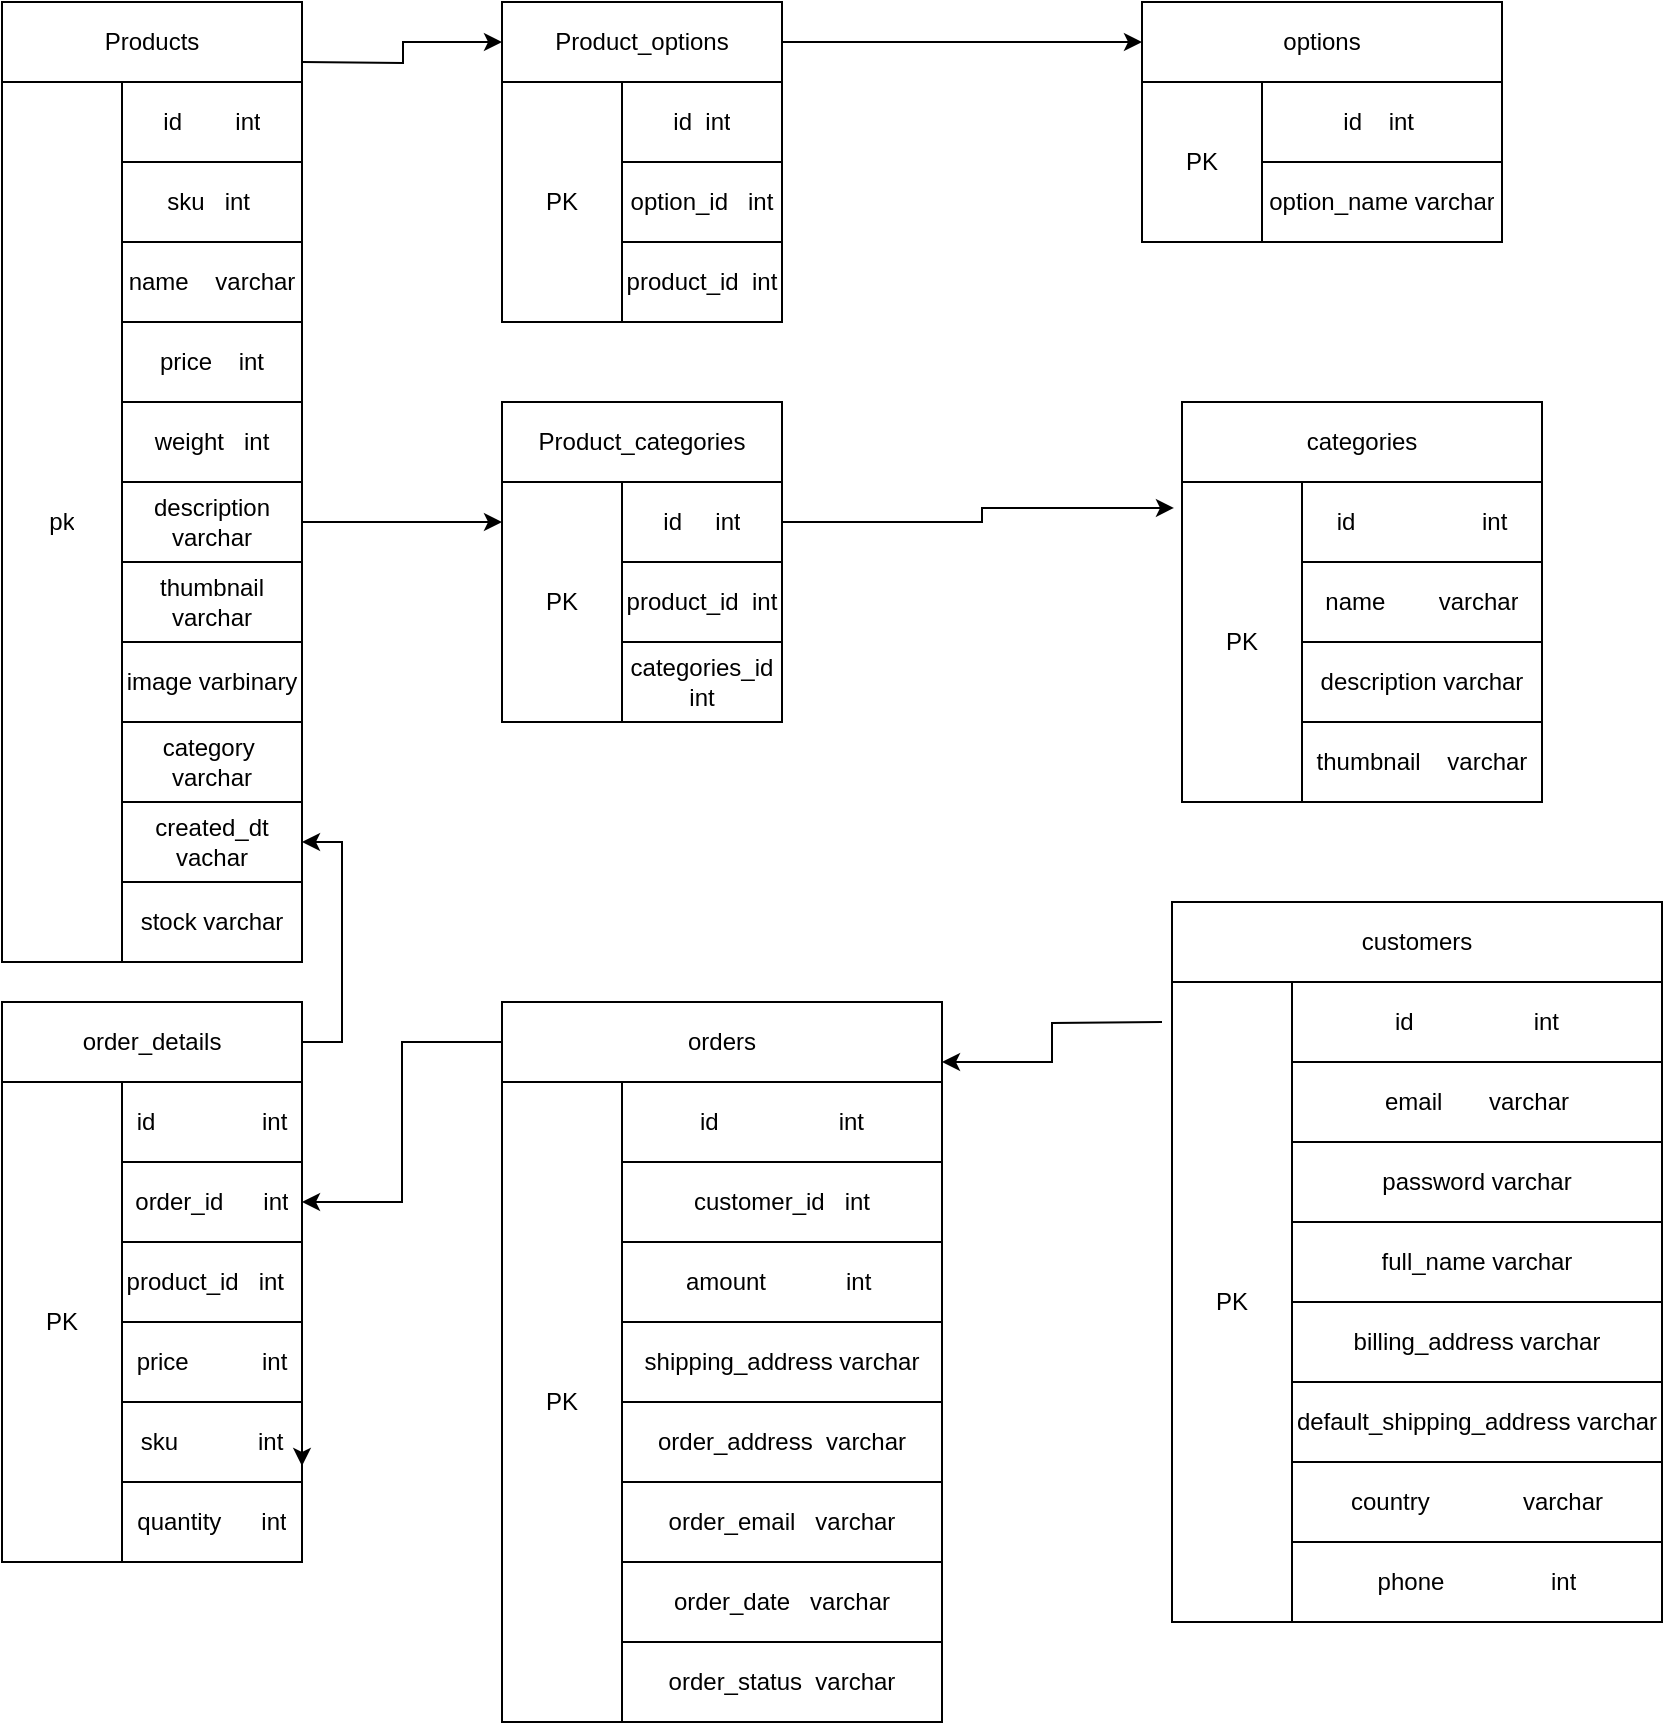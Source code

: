 <mxfile version="14.2.7" type="github">
  <diagram id="8GC0NwnyZYgYCBdRlw-b" name="Page-1">
    <mxGraphModel dx="868" dy="435" grid="1" gridSize="10" guides="1" tooltips="1" connect="1" arrows="1" fold="1" page="1" pageScale="1" pageWidth="850" pageHeight="1100" math="0" shadow="0">
      <root>
        <mxCell id="0" />
        <mxCell id="1" parent="0" />
        <mxCell id="ZaNd2-mofSD19CiHao8j-8" value="" style="shape=table;html=1;whiteSpace=wrap;startSize=0;container=1;collapsible=0;childLayout=tableLayout;" parent="1" vertex="1">
          <mxGeometry x="10" y="110" width="150" height="40" as="geometry" />
        </mxCell>
        <mxCell id="ZaNd2-mofSD19CiHao8j-9" value="" style="shape=partialRectangle;html=1;whiteSpace=wrap;collapsible=0;dropTarget=0;pointerEvents=0;fillColor=none;top=0;left=0;bottom=0;right=0;points=[[0,0.5],[1,0.5]];portConstraint=eastwest;" parent="ZaNd2-mofSD19CiHao8j-8" vertex="1">
          <mxGeometry width="150" height="40" as="geometry" />
        </mxCell>
        <mxCell id="ZaNd2-mofSD19CiHao8j-10" value="Products" style="shape=partialRectangle;html=1;whiteSpace=wrap;connectable=0;overflow=hidden;fillColor=none;top=0;left=0;bottom=0;right=0;" parent="ZaNd2-mofSD19CiHao8j-9" vertex="1">
          <mxGeometry width="150" height="40" as="geometry" />
        </mxCell>
        <mxCell id="ZaNd2-mofSD19CiHao8j-46" value="" style="shape=table;html=1;whiteSpace=wrap;startSize=0;container=1;collapsible=0;childLayout=tableLayout;" parent="1" vertex="1">
          <mxGeometry x="10" y="150" width="60" height="440" as="geometry" />
        </mxCell>
        <mxCell id="ZaNd2-mofSD19CiHao8j-47" value="" style="shape=partialRectangle;html=1;whiteSpace=wrap;collapsible=0;dropTarget=0;pointerEvents=0;fillColor=none;top=0;left=0;bottom=0;right=0;points=[[0,0.5],[1,0.5]];portConstraint=eastwest;" parent="ZaNd2-mofSD19CiHao8j-46" vertex="1">
          <mxGeometry width="60" height="440" as="geometry" />
        </mxCell>
        <mxCell id="ZaNd2-mofSD19CiHao8j-48" value="pk" style="shape=partialRectangle;html=1;whiteSpace=wrap;connectable=0;overflow=hidden;fillColor=none;top=0;left=0;bottom=0;right=0;" parent="ZaNd2-mofSD19CiHao8j-47" vertex="1">
          <mxGeometry width="60" height="440" as="geometry" />
        </mxCell>
        <mxCell id="ZaNd2-mofSD19CiHao8j-49" value="" style="shape=table;html=1;whiteSpace=wrap;startSize=0;container=1;collapsible=0;childLayout=tableLayout;" parent="1" vertex="1">
          <mxGeometry x="70" y="150" width="90" height="440" as="geometry" />
        </mxCell>
        <mxCell id="ZaNd2-mofSD19CiHao8j-50" value="" style="shape=partialRectangle;html=1;whiteSpace=wrap;collapsible=0;dropTarget=0;pointerEvents=0;fillColor=none;top=0;left=0;bottom=0;right=0;points=[[0,0.5],[1,0.5]];portConstraint=eastwest;" parent="ZaNd2-mofSD19CiHao8j-49" vertex="1">
          <mxGeometry width="90" height="40" as="geometry" />
        </mxCell>
        <mxCell id="ZaNd2-mofSD19CiHao8j-51" value="id&amp;nbsp; &amp;nbsp; &amp;nbsp; &amp;nbsp; int" style="shape=partialRectangle;html=1;whiteSpace=wrap;connectable=0;overflow=hidden;fillColor=none;top=0;left=0;bottom=0;right=0;" parent="ZaNd2-mofSD19CiHao8j-50" vertex="1">
          <mxGeometry width="90" height="40" as="geometry" />
        </mxCell>
        <mxCell id="ZaNd2-mofSD19CiHao8j-52" value="" style="shape=partialRectangle;html=1;whiteSpace=wrap;collapsible=0;dropTarget=0;pointerEvents=0;fillColor=none;top=0;left=0;bottom=0;right=0;points=[[0,0.5],[1,0.5]];portConstraint=eastwest;" parent="ZaNd2-mofSD19CiHao8j-49" vertex="1">
          <mxGeometry y="40" width="90" height="40" as="geometry" />
        </mxCell>
        <mxCell id="ZaNd2-mofSD19CiHao8j-53" value="sku&amp;nbsp; &amp;nbsp;int&amp;nbsp;" style="shape=partialRectangle;html=1;whiteSpace=wrap;connectable=0;overflow=hidden;fillColor=none;top=0;left=0;bottom=0;right=0;" parent="ZaNd2-mofSD19CiHao8j-52" vertex="1">
          <mxGeometry width="90" height="40" as="geometry" />
        </mxCell>
        <mxCell id="ZaNd2-mofSD19CiHao8j-54" value="" style="shape=partialRectangle;html=1;whiteSpace=wrap;collapsible=0;dropTarget=0;pointerEvents=0;fillColor=none;top=0;left=0;bottom=0;right=0;points=[[0,0.5],[1,0.5]];portConstraint=eastwest;" parent="ZaNd2-mofSD19CiHao8j-49" vertex="1">
          <mxGeometry y="80" width="90" height="40" as="geometry" />
        </mxCell>
        <mxCell id="ZaNd2-mofSD19CiHao8j-55" value="name&amp;nbsp; &amp;nbsp; varchar" style="shape=partialRectangle;html=1;whiteSpace=wrap;connectable=0;overflow=hidden;fillColor=none;top=0;left=0;bottom=0;right=0;" parent="ZaNd2-mofSD19CiHao8j-54" vertex="1">
          <mxGeometry width="90" height="40" as="geometry" />
        </mxCell>
        <mxCell id="ZaNd2-mofSD19CiHao8j-56" value="" style="shape=partialRectangle;html=1;whiteSpace=wrap;collapsible=0;dropTarget=0;pointerEvents=0;fillColor=none;top=0;left=0;bottom=0;right=0;points=[[0,0.5],[1,0.5]];portConstraint=eastwest;" parent="ZaNd2-mofSD19CiHao8j-49" vertex="1">
          <mxGeometry y="120" width="90" height="40" as="geometry" />
        </mxCell>
        <mxCell id="ZaNd2-mofSD19CiHao8j-57" value="price&amp;nbsp; &amp;nbsp; int" style="shape=partialRectangle;html=1;whiteSpace=wrap;connectable=0;overflow=hidden;fillColor=none;top=0;left=0;bottom=0;right=0;" parent="ZaNd2-mofSD19CiHao8j-56" vertex="1">
          <mxGeometry width="90" height="40" as="geometry" />
        </mxCell>
        <mxCell id="ZaNd2-mofSD19CiHao8j-58" value="" style="shape=partialRectangle;html=1;whiteSpace=wrap;collapsible=0;dropTarget=0;pointerEvents=0;fillColor=none;top=0;left=0;bottom=0;right=0;points=[[0,0.5],[1,0.5]];portConstraint=eastwest;" parent="ZaNd2-mofSD19CiHao8j-49" vertex="1">
          <mxGeometry y="160" width="90" height="40" as="geometry" />
        </mxCell>
        <mxCell id="ZaNd2-mofSD19CiHao8j-59" value="weight&amp;nbsp; &amp;nbsp;int" style="shape=partialRectangle;html=1;whiteSpace=wrap;connectable=0;overflow=hidden;fillColor=none;top=0;left=0;bottom=0;right=0;" parent="ZaNd2-mofSD19CiHao8j-58" vertex="1">
          <mxGeometry width="90" height="40" as="geometry" />
        </mxCell>
        <mxCell id="ZaNd2-mofSD19CiHao8j-60" value="" style="shape=partialRectangle;html=1;whiteSpace=wrap;collapsible=0;dropTarget=0;pointerEvents=0;fillColor=none;top=0;left=0;bottom=0;right=0;points=[[0,0.5],[1,0.5]];portConstraint=eastwest;" parent="ZaNd2-mofSD19CiHao8j-49" vertex="1">
          <mxGeometry y="200" width="90" height="40" as="geometry" />
        </mxCell>
        <mxCell id="ZaNd2-mofSD19CiHao8j-61" value="description varchar" style="shape=partialRectangle;html=1;whiteSpace=wrap;connectable=0;overflow=hidden;fillColor=none;top=0;left=0;bottom=0;right=0;" parent="ZaNd2-mofSD19CiHao8j-60" vertex="1">
          <mxGeometry width="90" height="40" as="geometry" />
        </mxCell>
        <mxCell id="ZaNd2-mofSD19CiHao8j-62" value="" style="shape=partialRectangle;html=1;whiteSpace=wrap;collapsible=0;dropTarget=0;pointerEvents=0;fillColor=none;top=0;left=0;bottom=0;right=0;points=[[0,0.5],[1,0.5]];portConstraint=eastwest;" parent="ZaNd2-mofSD19CiHao8j-49" vertex="1">
          <mxGeometry y="240" width="90" height="40" as="geometry" />
        </mxCell>
        <mxCell id="ZaNd2-mofSD19CiHao8j-63" value="thumbnail varchar" style="shape=partialRectangle;html=1;whiteSpace=wrap;connectable=0;overflow=hidden;fillColor=none;top=0;left=0;bottom=0;right=0;" parent="ZaNd2-mofSD19CiHao8j-62" vertex="1">
          <mxGeometry width="90" height="40" as="geometry" />
        </mxCell>
        <mxCell id="ZaNd2-mofSD19CiHao8j-64" value="" style="shape=partialRectangle;html=1;whiteSpace=wrap;collapsible=0;dropTarget=0;pointerEvents=0;fillColor=none;top=0;left=0;bottom=0;right=0;points=[[0,0.5],[1,0.5]];portConstraint=eastwest;" parent="ZaNd2-mofSD19CiHao8j-49" vertex="1">
          <mxGeometry y="280" width="90" height="40" as="geometry" />
        </mxCell>
        <mxCell id="ZaNd2-mofSD19CiHao8j-65" value="image varbinary" style="shape=partialRectangle;html=1;whiteSpace=wrap;connectable=0;overflow=hidden;fillColor=none;top=0;left=0;bottom=0;right=0;" parent="ZaNd2-mofSD19CiHao8j-64" vertex="1">
          <mxGeometry width="90" height="40" as="geometry" />
        </mxCell>
        <mxCell id="ZaNd2-mofSD19CiHao8j-66" value="" style="shape=partialRectangle;html=1;whiteSpace=wrap;collapsible=0;dropTarget=0;pointerEvents=0;fillColor=none;top=0;left=0;bottom=0;right=0;points=[[0,0.5],[1,0.5]];portConstraint=eastwest;" parent="ZaNd2-mofSD19CiHao8j-49" vertex="1">
          <mxGeometry y="320" width="90" height="40" as="geometry" />
        </mxCell>
        <mxCell id="ZaNd2-mofSD19CiHao8j-67" value="category&amp;nbsp; varchar" style="shape=partialRectangle;html=1;whiteSpace=wrap;connectable=0;overflow=hidden;fillColor=none;top=0;left=0;bottom=0;right=0;" parent="ZaNd2-mofSD19CiHao8j-66" vertex="1">
          <mxGeometry width="90" height="40" as="geometry" />
        </mxCell>
        <mxCell id="ZaNd2-mofSD19CiHao8j-68" value="" style="shape=partialRectangle;html=1;whiteSpace=wrap;collapsible=0;dropTarget=0;pointerEvents=0;fillColor=none;top=0;left=0;bottom=0;right=0;points=[[0,0.5],[1,0.5]];portConstraint=eastwest;" parent="ZaNd2-mofSD19CiHao8j-49" vertex="1">
          <mxGeometry y="360" width="90" height="40" as="geometry" />
        </mxCell>
        <mxCell id="ZaNd2-mofSD19CiHao8j-69" value="created_dt vachar" style="shape=partialRectangle;html=1;whiteSpace=wrap;connectable=0;overflow=hidden;fillColor=none;top=0;left=0;bottom=0;right=0;" parent="ZaNd2-mofSD19CiHao8j-68" vertex="1">
          <mxGeometry width="90" height="40" as="geometry" />
        </mxCell>
        <mxCell id="ZaNd2-mofSD19CiHao8j-70" value="" style="shape=partialRectangle;html=1;whiteSpace=wrap;collapsible=0;dropTarget=0;pointerEvents=0;fillColor=none;top=0;left=0;bottom=0;right=0;points=[[0,0.5],[1,0.5]];portConstraint=eastwest;" parent="ZaNd2-mofSD19CiHao8j-49" vertex="1">
          <mxGeometry y="400" width="90" height="40" as="geometry" />
        </mxCell>
        <mxCell id="ZaNd2-mofSD19CiHao8j-71" value="stock varchar" style="shape=partialRectangle;html=1;whiteSpace=wrap;connectable=0;overflow=hidden;fillColor=none;top=0;left=0;bottom=0;right=0;" parent="ZaNd2-mofSD19CiHao8j-70" vertex="1">
          <mxGeometry width="90" height="40" as="geometry" />
        </mxCell>
        <mxCell id="ZaNd2-mofSD19CiHao8j-72" value="" style="shape=table;html=1;whiteSpace=wrap;startSize=0;container=1;collapsible=0;childLayout=tableLayout;" parent="1" vertex="1">
          <mxGeometry x="260" y="110" width="140" height="40" as="geometry" />
        </mxCell>
        <mxCell id="ZaNd2-mofSD19CiHao8j-73" value="" style="shape=partialRectangle;html=1;whiteSpace=wrap;collapsible=0;dropTarget=0;pointerEvents=0;fillColor=none;top=0;left=0;bottom=0;right=0;points=[[0,0.5],[1,0.5]];portConstraint=eastwest;" parent="ZaNd2-mofSD19CiHao8j-72" vertex="1">
          <mxGeometry width="140" height="40" as="geometry" />
        </mxCell>
        <mxCell id="ZaNd2-mofSD19CiHao8j-74" value="Product_options" style="shape=partialRectangle;html=1;whiteSpace=wrap;connectable=0;overflow=hidden;fillColor=none;top=0;left=0;bottom=0;right=0;" parent="ZaNd2-mofSD19CiHao8j-73" vertex="1">
          <mxGeometry width="140" height="40" as="geometry" />
        </mxCell>
        <mxCell id="ZaNd2-mofSD19CiHao8j-75" value="" style="shape=table;html=1;whiteSpace=wrap;startSize=0;container=1;collapsible=0;childLayout=tableLayout;" parent="1" vertex="1">
          <mxGeometry x="260" y="150" width="60" height="120" as="geometry" />
        </mxCell>
        <mxCell id="ZaNd2-mofSD19CiHao8j-76" value="" style="shape=partialRectangle;html=1;whiteSpace=wrap;collapsible=0;dropTarget=0;pointerEvents=0;fillColor=none;top=0;left=0;bottom=0;right=0;points=[[0,0.5],[1,0.5]];portConstraint=eastwest;" parent="ZaNd2-mofSD19CiHao8j-75" vertex="1">
          <mxGeometry width="60" height="120" as="geometry" />
        </mxCell>
        <mxCell id="ZaNd2-mofSD19CiHao8j-77" value="PK" style="shape=partialRectangle;html=1;whiteSpace=wrap;connectable=0;overflow=hidden;fillColor=none;top=0;left=0;bottom=0;right=0;" parent="ZaNd2-mofSD19CiHao8j-76" vertex="1">
          <mxGeometry width="60" height="120" as="geometry" />
        </mxCell>
        <mxCell id="ZaNd2-mofSD19CiHao8j-78" value="" style="shape=table;html=1;whiteSpace=wrap;startSize=0;container=1;collapsible=0;childLayout=tableLayout;" parent="1" vertex="1">
          <mxGeometry x="320" y="150" width="80" height="120" as="geometry" />
        </mxCell>
        <mxCell id="ZaNd2-mofSD19CiHao8j-79" value="" style="shape=partialRectangle;html=1;whiteSpace=wrap;collapsible=0;dropTarget=0;pointerEvents=0;fillColor=none;top=0;left=0;bottom=0;right=0;points=[[0,0.5],[1,0.5]];portConstraint=eastwest;" parent="ZaNd2-mofSD19CiHao8j-78" vertex="1">
          <mxGeometry width="80" height="40" as="geometry" />
        </mxCell>
        <mxCell id="ZaNd2-mofSD19CiHao8j-80" value="id&amp;nbsp; int" style="shape=partialRectangle;html=1;whiteSpace=wrap;connectable=0;overflow=hidden;fillColor=none;top=0;left=0;bottom=0;right=0;" parent="ZaNd2-mofSD19CiHao8j-79" vertex="1">
          <mxGeometry width="80" height="40" as="geometry" />
        </mxCell>
        <mxCell id="ZaNd2-mofSD19CiHao8j-81" value="" style="shape=partialRectangle;html=1;whiteSpace=wrap;collapsible=0;dropTarget=0;pointerEvents=0;fillColor=none;top=0;left=0;bottom=0;right=0;points=[[0,0.5],[1,0.5]];portConstraint=eastwest;" parent="ZaNd2-mofSD19CiHao8j-78" vertex="1">
          <mxGeometry y="40" width="80" height="40" as="geometry" />
        </mxCell>
        <mxCell id="ZaNd2-mofSD19CiHao8j-82" value="option_id&amp;nbsp; &amp;nbsp;int" style="shape=partialRectangle;html=1;whiteSpace=wrap;connectable=0;overflow=hidden;fillColor=none;top=0;left=0;bottom=0;right=0;" parent="ZaNd2-mofSD19CiHao8j-81" vertex="1">
          <mxGeometry width="80" height="40" as="geometry" />
        </mxCell>
        <mxCell id="ZaNd2-mofSD19CiHao8j-83" value="" style="shape=partialRectangle;html=1;whiteSpace=wrap;collapsible=0;dropTarget=0;pointerEvents=0;fillColor=none;top=0;left=0;bottom=0;right=0;points=[[0,0.5],[1,0.5]];portConstraint=eastwest;" parent="ZaNd2-mofSD19CiHao8j-78" vertex="1">
          <mxGeometry y="80" width="80" height="40" as="geometry" />
        </mxCell>
        <mxCell id="ZaNd2-mofSD19CiHao8j-84" value="product_id&amp;nbsp; int" style="shape=partialRectangle;html=1;whiteSpace=wrap;connectable=0;overflow=hidden;fillColor=none;top=0;left=0;bottom=0;right=0;" parent="ZaNd2-mofSD19CiHao8j-83" vertex="1">
          <mxGeometry width="80" height="40" as="geometry" />
        </mxCell>
        <mxCell id="ZaNd2-mofSD19CiHao8j-85" value="&lt;span style=&quot;color: rgba(0 , 0 , 0 , 0) ; font-family: monospace ; font-size: 0px&quot;&gt;%3CmxGraphModel%3E%3Croot%3E%3CmxCell%20id%3D%220%22%2F%3E%3CmxCell%20id%3D%221%22%20parent%3D%220%22%2F%3E%3CmxCell%20id%3D%222%22%20value%3D%22%22%20style%3D%22shape%3Dtable%3Bhtml%3D1%3BwhiteSpace%3Dwrap%3BstartSize%3D0%3Bcontainer%3D1%3Bcollapsible%3D0%3BchildLayout%3DtableLayout%3B%22%20vertex%3D%221%22%20parent%3D%221%22%3E%3CmxGeometry%20x%3D%22260%22%20y%3D%22110%22%20width%3D%22120%22%20height%3D%2240%22%20as%3D%22geometry%22%2F%3E%3C%2FmxCell%3E%3CmxCell%20id%3D%223%22%20value%3D%22%22%20style%3D%22shape%3DpartialRectangle%3Bhtml%3D1%3BwhiteSpace%3Dwrap%3Bcollapsible%3D0%3BdropTarget%3D0%3BpointerEvents%3D0%3BfillColor%3Dnone%3Btop%3D0%3Bleft%3D0%3Bbottom%3D0%3Bright%3D0%3Bpoints%3D%5B%5B0%2C0.5%5D%2C%5B1%2C0.5%5D%5D%3BportConstraint%3Deastwest%3B%22%20vertex%3D%221%22%20parent%3D%222%22%3E%3CmxGeometry%20width%3D%22120%22%20height%3D%2240%22%20as%3D%22geometry%22%2F%3E%3C%2FmxCell%3E%3CmxCell%20id%3D%224%22%20value%3D%22Product_options%22%20style%3D%22shape%3DpartialRectangle%3Bhtml%3D1%3BwhiteSpace%3Dwrap%3Bconnectable%3D0%3Boverflow%3Dhidden%3BfillColor%3Dnone%3Btop%3D0%3Bleft%3D0%3Bbottom%3D0%3Bright%3D0%3B%22%20vertex%3D%221%22%20parent%3D%223%22%3E%3CmxGeometry%20width%3D%22120%22%20height%3D%2240%22%20as%3D%22geometry%22%2F%3E%3C%2FmxCell%3E%3CmxCell%20id%3D%225%22%20value%3D%22%22%20style%3D%22shape%3Dtable%3Bhtml%3D1%3BwhiteSpace%3Dwrap%3BstartSize%3D0%3Bcontainer%3D1%3Bcollapsible%3D0%3BchildLayout%3DtableLayout%3B%22%20vertex%3D%221%22%20parent%3D%221%22%3E%3CmxGeometry%20x%3D%22260%22%20y%3D%22150%22%20width%3D%2260%22%20height%3D%22120%22%20as%3D%22geometry%22%2F%3E%3C%2FmxCell%3E%3CmxCell%20id%3D%226%22%20value%3D%22%22%20style%3D%22shape%3DpartialRectangle%3Bhtml%3D1%3BwhiteSpace%3Dwrap%3Bcollapsible%3D0%3BdropTarget%3D0%3BpointerEvents%3D0%3BfillColor%3Dnone%3Btop%3D0%3Bleft%3D0%3Bbottom%3D0%3Bright%3D0%3Bpoints%3D%5B%5B0%2C0.5%5D%2C%5B1%2C0.5%5D%5D%3BportConstraint%3Deastwest%3B%22%20vertex%3D%221%22%20parent%3D%225%22%3E%3CmxGeometry%20width%3D%2260%22%20height%3D%22120%22%20as%3D%22geometry%22%2F%3E%3C%2FmxCell%3E%3CmxCell%20id%3D%227%22%20value%3D%22PK%22%20style%3D%22shape%3DpartialRectangle%3Bhtml%3D1%3BwhiteSpace%3Dwrap%3Bconnectable%3D0%3Boverflow%3Dhidden%3BfillColor%3Dnone%3Btop%3D0%3Bleft%3D0%3Bbottom%3D0%3Bright%3D0%3B%22%20vertex%3D%221%22%20parent%3D%226%22%3E%3CmxGeometry%20width%3D%2260%22%20height%3D%22120%22%20as%3D%22geometry%22%2F%3E%3C%2FmxCell%3E%3CmxCell%20id%3D%228%22%20value%3D%22%22%20style%3D%22shape%3Dtable%3Bhtml%3D1%3BwhiteSpace%3Dwrap%3BstartSize%3D0%3Bcontainer%3D1%3Bcollapsible%3D0%3BchildLayout%3DtableLayout%3B%22%20vertex%3D%221%22%20parent%3D%221%22%3E%3CmxGeometry%20x%3D%22320%22%20y%3D%22150%22%20width%3D%2260%22%20height%3D%22120%22%20as%3D%22geometry%22%2F%3E%3C%2FmxCell%3E%3CmxCell%20id%3D%229%22%20value%3D%22%22%20style%3D%22shape%3DpartialRectangle%3Bhtml%3D1%3BwhiteSpace%3Dwrap%3Bcollapsible%3D0%3BdropTarget%3D0%3BpointerEvents%3D0%3BfillColor%3Dnone%3Btop%3D0%3Bleft%3D0%3Bbottom%3D0%3Bright%3D0%3Bpoints%3D%5B%5B0%2C0.5%5D%2C%5B1%2C0.5%5D%5D%3BportConstraint%3Deastwest%3B%22%20vertex%3D%221%22%20parent%3D%228%22%3E%3CmxGeometry%20width%3D%2260%22%20height%3D%2240%22%20as%3D%22geometry%22%2F%3E%3C%2FmxCell%3E%3CmxCell%20id%3D%2210%22%20value%3D%22id%22%20style%3D%22shape%3DpartialRectangle%3Bhtml%3D1%3BwhiteSpace%3Dwrap%3Bconnectable%3D0%3Boverflow%3Dhidden%3BfillColor%3Dnone%3Btop%3D0%3Bleft%3D0%3Bbottom%3D0%3Bright%3D0%3B%22%20vertex%3D%221%22%20parent%3D%229%22%3E%3CmxGeometry%20width%3D%2260%22%20height%3D%2240%22%20as%3D%22geometry%22%2F%3E%3C%2FmxCell%3E%3CmxCell%20id%3D%2211%22%20value%3D%22%22%20style%3D%22shape%3DpartialRectangle%3Bhtml%3D1%3BwhiteSpace%3Dwrap%3Bcollapsible%3D0%3BdropTarget%3D0%3BpointerEvents%3D0%3BfillColor%3Dnone%3Btop%3D0%3Bleft%3D0%3Bbottom%3D0%3Bright%3D0%3Bpoints%3D%5B%5B0%2C0.5%5D%2C%5B1%2C0.5%5D%5D%3BportConstraint%3Deastwest%3B%22%20vertex%3D%221%22%20parent%3D%228%22%3E%3CmxGeometry%20y%3D%2240%22%20width%3D%2260%22%20height%3D%2240%22%20as%3D%22geometry%22%2F%3E%3C%2FmxCell%3E%3CmxCell%20id%3D%2212%22%20value%3D%22option_id%22%20style%3D%22shape%3DpartialRectangle%3Bhtml%3D1%3BwhiteSpace%3Dwrap%3Bconnectable%3D0%3Boverflow%3Dhidden%3BfillColor%3Dnone%3Btop%3D0%3Bleft%3D0%3Bbottom%3D0%3Bright%3D0%3B%22%20vertex%3D%221%22%20parent%3D%2211%22%3E%3CmxGeometry%20width%3D%2260%22%20height%3D%2240%22%20as%3D%22geometry%22%2F%3E%3C%2FmxCell%3E%3CmxCell%20id%3D%2213%22%20value%3D%22%22%20style%3D%22shape%3DpartialRectangle%3Bhtml%3D1%3BwhiteSpace%3Dwrap%3Bcollapsible%3D0%3BdropTarget%3D0%3BpointerEvents%3D0%3BfillColor%3Dnone%3Btop%3D0%3Bleft%3D0%3Bbottom%3D0%3Bright%3D0%3Bpoints%3D%5B%5B0%2C0.5%5D%2C%5B1%2C0.5%5D%5D%3BportConstraint%3Deastwest%3B%22%20vertex%3D%221%22%20parent%3D%228%22%3E%3CmxGeometry%20y%3D%2280%22%20width%3D%2260%22%20height%3D%2240%22%20as%3D%22geometry%22%2F%3E%3C%2FmxCell%3E%3CmxCell%20id%3D%2214%22%20value%3D%22product_id%22%20style%3D%22shape%3DpartialRectangle%3Bhtml%3D1%3BwhiteSpace%3Dwrap%3Bconnectable%3D0%3Boverflow%3Dhidden%3BfillColor%3Dnone%3Btop%3D0%3Bleft%3D0%3Bbottom%3D0%3Bright%3D0%3B%22%20vertex%3D%221%22%20parent%3D%2213%22%3E%3CmxGeometry%20width%3D%2260%22%20height%3D%2240%22%20as%3D%22geometry%22%2F%3E%3C%2FmxCell%3E%3C%2Froot%3E%3C%2FmxGraphModel%3E&lt;/span&gt;" style="text;html=1;align=center;verticalAlign=middle;resizable=0;points=[];autosize=1;" parent="1" vertex="1">
          <mxGeometry x="290" y="400" width="20" height="20" as="geometry" />
        </mxCell>
        <mxCell id="ZaNd2-mofSD19CiHao8j-86" value="" style="shape=table;html=1;whiteSpace=wrap;startSize=0;container=1;collapsible=0;childLayout=tableLayout;" parent="1" vertex="1">
          <mxGeometry x="260" y="310" width="140" height="40" as="geometry" />
        </mxCell>
        <mxCell id="ZaNd2-mofSD19CiHao8j-87" value="" style="shape=partialRectangle;html=1;whiteSpace=wrap;collapsible=0;dropTarget=0;pointerEvents=0;fillColor=none;top=0;left=0;bottom=0;right=0;points=[[0,0.5],[1,0.5]];portConstraint=eastwest;" parent="ZaNd2-mofSD19CiHao8j-86" vertex="1">
          <mxGeometry width="140" height="40" as="geometry" />
        </mxCell>
        <mxCell id="ZaNd2-mofSD19CiHao8j-88" value="Product_categories" style="shape=partialRectangle;html=1;whiteSpace=wrap;connectable=0;overflow=hidden;fillColor=none;top=0;left=0;bottom=0;right=0;" parent="ZaNd2-mofSD19CiHao8j-87" vertex="1">
          <mxGeometry width="140" height="40" as="geometry" />
        </mxCell>
        <mxCell id="ZaNd2-mofSD19CiHao8j-89" value="" style="shape=table;html=1;whiteSpace=wrap;startSize=0;container=1;collapsible=0;childLayout=tableLayout;" parent="1" vertex="1">
          <mxGeometry x="260" y="350" width="60" height="120" as="geometry" />
        </mxCell>
        <mxCell id="ZaNd2-mofSD19CiHao8j-90" value="" style="shape=partialRectangle;html=1;whiteSpace=wrap;collapsible=0;dropTarget=0;pointerEvents=0;fillColor=none;top=0;left=0;bottom=0;right=0;points=[[0,0.5],[1,0.5]];portConstraint=eastwest;" parent="ZaNd2-mofSD19CiHao8j-89" vertex="1">
          <mxGeometry width="60" height="120" as="geometry" />
        </mxCell>
        <mxCell id="ZaNd2-mofSD19CiHao8j-91" value="PK" style="shape=partialRectangle;html=1;whiteSpace=wrap;connectable=0;overflow=hidden;fillColor=none;top=0;left=0;bottom=0;right=0;" parent="ZaNd2-mofSD19CiHao8j-90" vertex="1">
          <mxGeometry width="60" height="120" as="geometry" />
        </mxCell>
        <mxCell id="ZaNd2-mofSD19CiHao8j-92" value="" style="shape=table;html=1;whiteSpace=wrap;startSize=0;container=1;collapsible=0;childLayout=tableLayout;" parent="1" vertex="1">
          <mxGeometry x="320" y="350" width="80" height="120" as="geometry" />
        </mxCell>
        <mxCell id="ZaNd2-mofSD19CiHao8j-93" value="" style="shape=partialRectangle;html=1;whiteSpace=wrap;collapsible=0;dropTarget=0;pointerEvents=0;fillColor=none;top=0;left=0;bottom=0;right=0;points=[[0,0.5],[1,0.5]];portConstraint=eastwest;" parent="ZaNd2-mofSD19CiHao8j-92" vertex="1">
          <mxGeometry width="80" height="40" as="geometry" />
        </mxCell>
        <mxCell id="ZaNd2-mofSD19CiHao8j-94" value="id&amp;nbsp; &amp;nbsp; &amp;nbsp;int" style="shape=partialRectangle;html=1;whiteSpace=wrap;connectable=0;overflow=hidden;fillColor=none;top=0;left=0;bottom=0;right=0;" parent="ZaNd2-mofSD19CiHao8j-93" vertex="1">
          <mxGeometry width="80" height="40" as="geometry" />
        </mxCell>
        <mxCell id="ZaNd2-mofSD19CiHao8j-95" value="" style="shape=partialRectangle;html=1;whiteSpace=wrap;collapsible=0;dropTarget=0;pointerEvents=0;fillColor=none;top=0;left=0;bottom=0;right=0;points=[[0,0.5],[1,0.5]];portConstraint=eastwest;" parent="ZaNd2-mofSD19CiHao8j-92" vertex="1">
          <mxGeometry y="40" width="80" height="40" as="geometry" />
        </mxCell>
        <mxCell id="ZaNd2-mofSD19CiHao8j-96" value="product_id&amp;nbsp; int" style="shape=partialRectangle;html=1;whiteSpace=wrap;connectable=0;overflow=hidden;fillColor=none;top=0;left=0;bottom=0;right=0;" parent="ZaNd2-mofSD19CiHao8j-95" vertex="1">
          <mxGeometry width="80" height="40" as="geometry" />
        </mxCell>
        <mxCell id="ZaNd2-mofSD19CiHao8j-97" value="" style="shape=partialRectangle;html=1;whiteSpace=wrap;collapsible=0;dropTarget=0;pointerEvents=0;fillColor=none;top=0;left=0;bottom=0;right=0;points=[[0,0.5],[1,0.5]];portConstraint=eastwest;" parent="ZaNd2-mofSD19CiHao8j-92" vertex="1">
          <mxGeometry y="80" width="80" height="40" as="geometry" />
        </mxCell>
        <mxCell id="ZaNd2-mofSD19CiHao8j-98" value="categories_id int" style="shape=partialRectangle;html=1;whiteSpace=wrap;connectable=0;overflow=hidden;fillColor=none;top=0;left=0;bottom=0;right=0;" parent="ZaNd2-mofSD19CiHao8j-97" vertex="1">
          <mxGeometry width="80" height="40" as="geometry" />
        </mxCell>
        <mxCell id="ZaNd2-mofSD19CiHao8j-99" value="" style="shape=table;html=1;whiteSpace=wrap;startSize=0;container=1;collapsible=0;childLayout=tableLayout;" parent="1" vertex="1">
          <mxGeometry x="600" y="310" width="180" height="40" as="geometry" />
        </mxCell>
        <mxCell id="ZaNd2-mofSD19CiHao8j-100" value="" style="shape=partialRectangle;html=1;whiteSpace=wrap;collapsible=0;dropTarget=0;pointerEvents=0;fillColor=none;top=0;left=0;bottom=0;right=0;points=[[0,0.5],[1,0.5]];portConstraint=eastwest;" parent="ZaNd2-mofSD19CiHao8j-99" vertex="1">
          <mxGeometry width="180" height="40" as="geometry" />
        </mxCell>
        <mxCell id="ZaNd2-mofSD19CiHao8j-101" value="categories" style="shape=partialRectangle;html=1;whiteSpace=wrap;connectable=0;overflow=hidden;fillColor=none;top=0;left=0;bottom=0;right=0;" parent="ZaNd2-mofSD19CiHao8j-100" vertex="1">
          <mxGeometry width="180" height="40" as="geometry" />
        </mxCell>
        <mxCell id="ZaNd2-mofSD19CiHao8j-102" value="" style="shape=table;html=1;whiteSpace=wrap;startSize=0;container=1;collapsible=0;childLayout=tableLayout;" parent="1" vertex="1">
          <mxGeometry x="600" y="350" width="60" height="160" as="geometry" />
        </mxCell>
        <mxCell id="ZaNd2-mofSD19CiHao8j-103" value="" style="shape=partialRectangle;html=1;whiteSpace=wrap;collapsible=0;dropTarget=0;pointerEvents=0;fillColor=none;top=0;left=0;bottom=0;right=0;points=[[0,0.5],[1,0.5]];portConstraint=eastwest;" parent="ZaNd2-mofSD19CiHao8j-102" vertex="1">
          <mxGeometry width="60" height="160" as="geometry" />
        </mxCell>
        <mxCell id="ZaNd2-mofSD19CiHao8j-104" value="PK" style="shape=partialRectangle;html=1;whiteSpace=wrap;connectable=0;overflow=hidden;fillColor=none;top=0;left=0;bottom=0;right=0;" parent="ZaNd2-mofSD19CiHao8j-103" vertex="1">
          <mxGeometry width="60" height="160" as="geometry" />
        </mxCell>
        <mxCell id="ZaNd2-mofSD19CiHao8j-105" value="" style="shape=table;html=1;whiteSpace=wrap;startSize=0;container=1;collapsible=0;childLayout=tableLayout;" parent="1" vertex="1">
          <mxGeometry x="660" y="350" width="120" height="120" as="geometry" />
        </mxCell>
        <mxCell id="ZaNd2-mofSD19CiHao8j-106" value="" style="shape=partialRectangle;html=1;whiteSpace=wrap;collapsible=0;dropTarget=0;pointerEvents=0;fillColor=none;top=0;left=0;bottom=0;right=0;points=[[0,0.5],[1,0.5]];portConstraint=eastwest;" parent="ZaNd2-mofSD19CiHao8j-105" vertex="1">
          <mxGeometry width="120" height="40" as="geometry" />
        </mxCell>
        <mxCell id="ZaNd2-mofSD19CiHao8j-107" value="id&amp;nbsp; &amp;nbsp; &amp;nbsp; &amp;nbsp; &amp;nbsp; &amp;nbsp; &amp;nbsp; &amp;nbsp; &amp;nbsp; &amp;nbsp;int" style="shape=partialRectangle;html=1;whiteSpace=wrap;connectable=0;overflow=hidden;fillColor=none;top=0;left=0;bottom=0;right=0;" parent="ZaNd2-mofSD19CiHao8j-106" vertex="1">
          <mxGeometry width="120" height="40" as="geometry" />
        </mxCell>
        <mxCell id="ZaNd2-mofSD19CiHao8j-108" value="" style="shape=partialRectangle;html=1;whiteSpace=wrap;collapsible=0;dropTarget=0;pointerEvents=0;fillColor=none;top=0;left=0;bottom=0;right=0;points=[[0,0.5],[1,0.5]];portConstraint=eastwest;" parent="ZaNd2-mofSD19CiHao8j-105" vertex="1">
          <mxGeometry y="40" width="120" height="40" as="geometry" />
        </mxCell>
        <mxCell id="ZaNd2-mofSD19CiHao8j-109" value="name&amp;nbsp; &amp;nbsp; &amp;nbsp; &amp;nbsp; varchar" style="shape=partialRectangle;html=1;whiteSpace=wrap;connectable=0;overflow=hidden;fillColor=none;top=0;left=0;bottom=0;right=0;" parent="ZaNd2-mofSD19CiHao8j-108" vertex="1">
          <mxGeometry width="120" height="40" as="geometry" />
        </mxCell>
        <mxCell id="ZaNd2-mofSD19CiHao8j-110" value="" style="shape=partialRectangle;html=1;whiteSpace=wrap;collapsible=0;dropTarget=0;pointerEvents=0;fillColor=none;top=0;left=0;bottom=0;right=0;points=[[0,0.5],[1,0.5]];portConstraint=eastwest;" parent="ZaNd2-mofSD19CiHao8j-105" vertex="1">
          <mxGeometry y="80" width="120" height="40" as="geometry" />
        </mxCell>
        <mxCell id="ZaNd2-mofSD19CiHao8j-111" value="description varchar" style="shape=partialRectangle;html=1;whiteSpace=wrap;connectable=0;overflow=hidden;fillColor=none;top=0;left=0;bottom=0;right=0;" parent="ZaNd2-mofSD19CiHao8j-110" vertex="1">
          <mxGeometry width="120" height="40" as="geometry" />
        </mxCell>
        <mxCell id="ZaNd2-mofSD19CiHao8j-112" value="" style="shape=table;html=1;whiteSpace=wrap;startSize=0;container=1;collapsible=0;childLayout=tableLayout;" parent="1" vertex="1">
          <mxGeometry x="660" y="470" width="120" height="40" as="geometry" />
        </mxCell>
        <mxCell id="ZaNd2-mofSD19CiHao8j-113" value="" style="shape=partialRectangle;html=1;whiteSpace=wrap;collapsible=0;dropTarget=0;pointerEvents=0;fillColor=none;top=0;left=0;bottom=0;right=0;points=[[0,0.5],[1,0.5]];portConstraint=eastwest;" parent="ZaNd2-mofSD19CiHao8j-112" vertex="1">
          <mxGeometry width="120" height="40" as="geometry" />
        </mxCell>
        <mxCell id="ZaNd2-mofSD19CiHao8j-114" value="thumbnail&amp;nbsp; &amp;nbsp; varchar" style="shape=partialRectangle;html=1;whiteSpace=wrap;connectable=0;overflow=hidden;fillColor=none;top=0;left=0;bottom=0;right=0;" parent="ZaNd2-mofSD19CiHao8j-113" vertex="1">
          <mxGeometry width="120" height="40" as="geometry" />
        </mxCell>
        <mxCell id="ZaNd2-mofSD19CiHao8j-115" value="" style="shape=table;html=1;whiteSpace=wrap;startSize=0;container=1;collapsible=0;childLayout=tableLayout;" parent="1" vertex="1">
          <mxGeometry x="580" y="110" width="180" height="40" as="geometry" />
        </mxCell>
        <mxCell id="ZaNd2-mofSD19CiHao8j-116" value="" style="shape=partialRectangle;html=1;whiteSpace=wrap;collapsible=0;dropTarget=0;pointerEvents=0;fillColor=none;top=0;left=0;bottom=0;right=0;points=[[0,0.5],[1,0.5]];portConstraint=eastwest;" parent="ZaNd2-mofSD19CiHao8j-115" vertex="1">
          <mxGeometry width="180" height="40" as="geometry" />
        </mxCell>
        <mxCell id="ZaNd2-mofSD19CiHao8j-117" value="options" style="shape=partialRectangle;html=1;whiteSpace=wrap;connectable=0;overflow=hidden;fillColor=none;top=0;left=0;bottom=0;right=0;" parent="ZaNd2-mofSD19CiHao8j-116" vertex="1">
          <mxGeometry width="180" height="40" as="geometry" />
        </mxCell>
        <mxCell id="ZaNd2-mofSD19CiHao8j-118" value="" style="shape=table;html=1;whiteSpace=wrap;startSize=0;container=1;collapsible=0;childLayout=tableLayout;" parent="1" vertex="1">
          <mxGeometry x="580" y="150" width="60" height="80" as="geometry" />
        </mxCell>
        <mxCell id="ZaNd2-mofSD19CiHao8j-119" value="" style="shape=partialRectangle;html=1;whiteSpace=wrap;collapsible=0;dropTarget=0;pointerEvents=0;fillColor=none;top=0;left=0;bottom=0;right=0;points=[[0,0.5],[1,0.5]];portConstraint=eastwest;" parent="ZaNd2-mofSD19CiHao8j-118" vertex="1">
          <mxGeometry width="60" height="80" as="geometry" />
        </mxCell>
        <mxCell id="ZaNd2-mofSD19CiHao8j-120" value="PK" style="shape=partialRectangle;html=1;whiteSpace=wrap;connectable=0;overflow=hidden;fillColor=none;top=0;left=0;bottom=0;right=0;" parent="ZaNd2-mofSD19CiHao8j-119" vertex="1">
          <mxGeometry width="60" height="80" as="geometry" />
        </mxCell>
        <mxCell id="ZaNd2-mofSD19CiHao8j-128" value="" style="shape=table;html=1;whiteSpace=wrap;startSize=0;container=1;collapsible=0;childLayout=tableLayout;" parent="1" vertex="1">
          <mxGeometry x="640" y="150" width="120" height="80" as="geometry" />
        </mxCell>
        <mxCell id="ZaNd2-mofSD19CiHao8j-129" value="" style="shape=partialRectangle;html=1;whiteSpace=wrap;collapsible=0;dropTarget=0;pointerEvents=0;fillColor=none;top=0;left=0;bottom=0;right=0;points=[[0,0.5],[1,0.5]];portConstraint=eastwest;" parent="ZaNd2-mofSD19CiHao8j-128" vertex="1">
          <mxGeometry width="120" height="40" as="geometry" />
        </mxCell>
        <mxCell id="ZaNd2-mofSD19CiHao8j-130" value="id&amp;nbsp; &amp;nbsp; int&amp;nbsp;" style="shape=partialRectangle;html=1;whiteSpace=wrap;connectable=0;overflow=hidden;fillColor=none;top=0;left=0;bottom=0;right=0;" parent="ZaNd2-mofSD19CiHao8j-129" vertex="1">
          <mxGeometry width="120" height="40" as="geometry" />
        </mxCell>
        <mxCell id="ZaNd2-mofSD19CiHao8j-131" value="" style="shape=partialRectangle;html=1;whiteSpace=wrap;collapsible=0;dropTarget=0;pointerEvents=0;fillColor=none;top=0;left=0;bottom=0;right=0;points=[[0,0.5],[1,0.5]];portConstraint=eastwest;" parent="ZaNd2-mofSD19CiHao8j-128" vertex="1">
          <mxGeometry y="40" width="120" height="40" as="geometry" />
        </mxCell>
        <mxCell id="ZaNd2-mofSD19CiHao8j-132" value="option_name varchar" style="shape=partialRectangle;html=1;whiteSpace=wrap;connectable=0;overflow=hidden;fillColor=none;top=0;left=0;bottom=0;right=0;" parent="ZaNd2-mofSD19CiHao8j-131" vertex="1">
          <mxGeometry width="120" height="40" as="geometry" />
        </mxCell>
        <mxCell id="ZaNd2-mofSD19CiHao8j-134" value="" style="shape=table;html=1;whiteSpace=wrap;startSize=0;container=1;collapsible=0;childLayout=tableLayout;" parent="1" vertex="1">
          <mxGeometry x="260" y="610" width="220" height="40" as="geometry" />
        </mxCell>
        <mxCell id="ZaNd2-mofSD19CiHao8j-135" value="" style="shape=partialRectangle;html=1;whiteSpace=wrap;collapsible=0;dropTarget=0;pointerEvents=0;fillColor=none;top=0;left=0;bottom=0;right=0;points=[[0,0.5],[1,0.5]];portConstraint=eastwest;" parent="ZaNd2-mofSD19CiHao8j-134" vertex="1">
          <mxGeometry width="220" height="40" as="geometry" />
        </mxCell>
        <mxCell id="ZaNd2-mofSD19CiHao8j-136" value="orders" style="shape=partialRectangle;html=1;whiteSpace=wrap;connectable=0;overflow=hidden;fillColor=none;top=0;left=0;bottom=0;right=0;" parent="ZaNd2-mofSD19CiHao8j-135" vertex="1">
          <mxGeometry width="220" height="40" as="geometry" />
        </mxCell>
        <mxCell id="ZaNd2-mofSD19CiHao8j-224" style="edgeStyle=orthogonalEdgeStyle;rounded=0;orthogonalLoop=1;jettySize=auto;html=1;entryX=1;entryY=0.75;entryDx=0;entryDy=0;entryPerimeter=0;" parent="ZaNd2-mofSD19CiHao8j-134" target="ZaNd2-mofSD19CiHao8j-135" edge="1">
          <mxGeometry relative="1" as="geometry">
            <mxPoint x="330" y="10" as="sourcePoint" />
          </mxGeometry>
        </mxCell>
        <mxCell id="ZaNd2-mofSD19CiHao8j-137" value="" style="shape=table;html=1;whiteSpace=wrap;startSize=0;container=1;collapsible=0;childLayout=tableLayout;" parent="1" vertex="1">
          <mxGeometry x="260" y="650" width="60" height="320" as="geometry" />
        </mxCell>
        <mxCell id="ZaNd2-mofSD19CiHao8j-138" value="" style="shape=partialRectangle;html=1;whiteSpace=wrap;collapsible=0;dropTarget=0;pointerEvents=0;fillColor=none;top=0;left=0;bottom=0;right=0;points=[[0,0.5],[1,0.5]];portConstraint=eastwest;" parent="ZaNd2-mofSD19CiHao8j-137" vertex="1">
          <mxGeometry width="60" height="320" as="geometry" />
        </mxCell>
        <mxCell id="ZaNd2-mofSD19CiHao8j-139" value="PK" style="shape=partialRectangle;html=1;whiteSpace=wrap;connectable=0;overflow=hidden;fillColor=none;top=0;left=0;bottom=0;right=0;" parent="ZaNd2-mofSD19CiHao8j-138" vertex="1">
          <mxGeometry width="60" height="320" as="geometry" />
        </mxCell>
        <mxCell id="ZaNd2-mofSD19CiHao8j-140" value="" style="shape=table;html=1;whiteSpace=wrap;startSize=0;container=1;collapsible=0;childLayout=tableLayout;" parent="1" vertex="1">
          <mxGeometry x="320" y="650" width="160" height="120" as="geometry" />
        </mxCell>
        <mxCell id="ZaNd2-mofSD19CiHao8j-141" value="" style="shape=partialRectangle;html=1;whiteSpace=wrap;collapsible=0;dropTarget=0;pointerEvents=0;fillColor=none;top=0;left=0;bottom=0;right=0;points=[[0,0.5],[1,0.5]];portConstraint=eastwest;" parent="ZaNd2-mofSD19CiHao8j-140" vertex="1">
          <mxGeometry width="160" height="40" as="geometry" />
        </mxCell>
        <mxCell id="ZaNd2-mofSD19CiHao8j-142" value="id&amp;nbsp; &amp;nbsp; &amp;nbsp; &amp;nbsp; &amp;nbsp; &amp;nbsp; &amp;nbsp; &amp;nbsp; &amp;nbsp; int" style="shape=partialRectangle;html=1;whiteSpace=wrap;connectable=0;overflow=hidden;fillColor=none;top=0;left=0;bottom=0;right=0;" parent="ZaNd2-mofSD19CiHao8j-141" vertex="1">
          <mxGeometry width="160" height="40" as="geometry" />
        </mxCell>
        <mxCell id="ZaNd2-mofSD19CiHao8j-143" value="" style="shape=partialRectangle;html=1;whiteSpace=wrap;collapsible=0;dropTarget=0;pointerEvents=0;fillColor=none;top=0;left=0;bottom=0;right=0;points=[[0,0.5],[1,0.5]];portConstraint=eastwest;" parent="ZaNd2-mofSD19CiHao8j-140" vertex="1">
          <mxGeometry y="40" width="160" height="40" as="geometry" />
        </mxCell>
        <mxCell id="ZaNd2-mofSD19CiHao8j-144" value="customer_id&amp;nbsp; &amp;nbsp;int" style="shape=partialRectangle;html=1;whiteSpace=wrap;connectable=0;overflow=hidden;fillColor=none;top=0;left=0;bottom=0;right=0;" parent="ZaNd2-mofSD19CiHao8j-143" vertex="1">
          <mxGeometry width="160" height="40" as="geometry" />
        </mxCell>
        <mxCell id="ZaNd2-mofSD19CiHao8j-145" value="" style="shape=partialRectangle;html=1;whiteSpace=wrap;collapsible=0;dropTarget=0;pointerEvents=0;fillColor=none;top=0;left=0;bottom=0;right=0;points=[[0,0.5],[1,0.5]];portConstraint=eastwest;" parent="ZaNd2-mofSD19CiHao8j-140" vertex="1">
          <mxGeometry y="80" width="160" height="40" as="geometry" />
        </mxCell>
        <mxCell id="ZaNd2-mofSD19CiHao8j-146" value="amount&amp;nbsp; &amp;nbsp; &amp;nbsp; &amp;nbsp; &amp;nbsp; &amp;nbsp; int&amp;nbsp;" style="shape=partialRectangle;html=1;whiteSpace=wrap;connectable=0;overflow=hidden;fillColor=none;top=0;left=0;bottom=0;right=0;" parent="ZaNd2-mofSD19CiHao8j-145" vertex="1">
          <mxGeometry width="160" height="40" as="geometry" />
        </mxCell>
        <mxCell id="ZaNd2-mofSD19CiHao8j-147" value="" style="shape=table;html=1;whiteSpace=wrap;startSize=0;container=1;collapsible=0;childLayout=tableLayout;" parent="1" vertex="1">
          <mxGeometry x="320" y="770" width="160" height="40" as="geometry" />
        </mxCell>
        <mxCell id="ZaNd2-mofSD19CiHao8j-148" value="" style="shape=partialRectangle;html=1;whiteSpace=wrap;collapsible=0;dropTarget=0;pointerEvents=0;fillColor=none;top=0;left=0;bottom=0;right=0;points=[[0,0.5],[1,0.5]];portConstraint=eastwest;" parent="ZaNd2-mofSD19CiHao8j-147" vertex="1">
          <mxGeometry width="160" height="40" as="geometry" />
        </mxCell>
        <mxCell id="ZaNd2-mofSD19CiHao8j-149" value="shipping_address varchar" style="shape=partialRectangle;html=1;whiteSpace=wrap;connectable=0;overflow=hidden;fillColor=none;top=0;left=0;bottom=0;right=0;" parent="ZaNd2-mofSD19CiHao8j-148" vertex="1">
          <mxGeometry width="160" height="40" as="geometry" />
        </mxCell>
        <mxCell id="ZaNd2-mofSD19CiHao8j-150" value="" style="shape=table;html=1;whiteSpace=wrap;startSize=0;container=1;collapsible=0;childLayout=tableLayout;" parent="1" vertex="1">
          <mxGeometry x="320" y="810" width="160" height="80" as="geometry" />
        </mxCell>
        <mxCell id="ZaNd2-mofSD19CiHao8j-151" value="" style="shape=partialRectangle;html=1;whiteSpace=wrap;collapsible=0;dropTarget=0;pointerEvents=0;fillColor=none;top=0;left=0;bottom=0;right=0;points=[[0,0.5],[1,0.5]];portConstraint=eastwest;" parent="ZaNd2-mofSD19CiHao8j-150" vertex="1">
          <mxGeometry width="160" height="40" as="geometry" />
        </mxCell>
        <mxCell id="ZaNd2-mofSD19CiHao8j-152" value="order_address&amp;nbsp; varchar" style="shape=partialRectangle;html=1;whiteSpace=wrap;connectable=0;overflow=hidden;fillColor=none;top=0;left=0;bottom=0;right=0;" parent="ZaNd2-mofSD19CiHao8j-151" vertex="1">
          <mxGeometry width="160" height="40" as="geometry" />
        </mxCell>
        <mxCell id="ZaNd2-mofSD19CiHao8j-153" value="" style="shape=partialRectangle;html=1;whiteSpace=wrap;collapsible=0;dropTarget=0;pointerEvents=0;fillColor=none;top=0;left=0;bottom=0;right=0;points=[[0,0.5],[1,0.5]];portConstraint=eastwest;" parent="ZaNd2-mofSD19CiHao8j-150" vertex="1">
          <mxGeometry y="40" width="160" height="40" as="geometry" />
        </mxCell>
        <mxCell id="ZaNd2-mofSD19CiHao8j-154" value="order_email&amp;nbsp; &amp;nbsp;varchar" style="shape=partialRectangle;html=1;whiteSpace=wrap;connectable=0;overflow=hidden;fillColor=none;top=0;left=0;bottom=0;right=0;" parent="ZaNd2-mofSD19CiHao8j-153" vertex="1">
          <mxGeometry width="160" height="40" as="geometry" />
        </mxCell>
        <mxCell id="ZaNd2-mofSD19CiHao8j-171" value="" style="shape=table;html=1;whiteSpace=wrap;startSize=0;container=1;collapsible=0;childLayout=tableLayout;" parent="1" vertex="1">
          <mxGeometry x="320" y="890" width="160" height="80" as="geometry" />
        </mxCell>
        <mxCell id="ZaNd2-mofSD19CiHao8j-172" value="" style="shape=partialRectangle;html=1;whiteSpace=wrap;collapsible=0;dropTarget=0;pointerEvents=0;fillColor=none;top=0;left=0;bottom=0;right=0;points=[[0,0.5],[1,0.5]];portConstraint=eastwest;" parent="ZaNd2-mofSD19CiHao8j-171" vertex="1">
          <mxGeometry width="160" height="40" as="geometry" />
        </mxCell>
        <mxCell id="ZaNd2-mofSD19CiHao8j-173" value="order_date&amp;nbsp; &amp;nbsp;varchar" style="shape=partialRectangle;html=1;whiteSpace=wrap;connectable=0;overflow=hidden;fillColor=none;top=0;left=0;bottom=0;right=0;" parent="ZaNd2-mofSD19CiHao8j-172" vertex="1">
          <mxGeometry width="160" height="40" as="geometry" />
        </mxCell>
        <mxCell id="ZaNd2-mofSD19CiHao8j-174" value="" style="shape=partialRectangle;html=1;whiteSpace=wrap;collapsible=0;dropTarget=0;pointerEvents=0;fillColor=none;top=0;left=0;bottom=0;right=0;points=[[0,0.5],[1,0.5]];portConstraint=eastwest;" parent="ZaNd2-mofSD19CiHao8j-171" vertex="1">
          <mxGeometry y="40" width="160" height="40" as="geometry" />
        </mxCell>
        <mxCell id="ZaNd2-mofSD19CiHao8j-175" value="order_status&amp;nbsp; varchar" style="shape=partialRectangle;html=1;whiteSpace=wrap;connectable=0;overflow=hidden;fillColor=none;top=0;left=0;bottom=0;right=0;" parent="ZaNd2-mofSD19CiHao8j-174" vertex="1">
          <mxGeometry width="160" height="40" as="geometry" />
        </mxCell>
        <mxCell id="ZaNd2-mofSD19CiHao8j-176" value="" style="shape=table;html=1;whiteSpace=wrap;startSize=0;container=1;collapsible=0;childLayout=tableLayout;" parent="1" vertex="1">
          <mxGeometry x="10" y="610" width="150" height="40" as="geometry" />
        </mxCell>
        <mxCell id="ZaNd2-mofSD19CiHao8j-177" value="" style="shape=partialRectangle;html=1;whiteSpace=wrap;collapsible=0;dropTarget=0;pointerEvents=0;fillColor=none;top=0;left=0;bottom=0;right=0;points=[[0,0.5],[1,0.5]];portConstraint=eastwest;" parent="ZaNd2-mofSD19CiHao8j-176" vertex="1">
          <mxGeometry width="150" height="40" as="geometry" />
        </mxCell>
        <mxCell id="ZaNd2-mofSD19CiHao8j-178" value="order_details" style="shape=partialRectangle;html=1;whiteSpace=wrap;connectable=0;overflow=hidden;fillColor=none;top=0;left=0;bottom=0;right=0;" parent="ZaNd2-mofSD19CiHao8j-177" vertex="1">
          <mxGeometry width="150" height="40" as="geometry" />
        </mxCell>
        <mxCell id="ZaNd2-mofSD19CiHao8j-179" value="" style="shape=table;html=1;whiteSpace=wrap;startSize=0;container=1;collapsible=0;childLayout=tableLayout;" parent="1" vertex="1">
          <mxGeometry x="10" y="650" width="60" height="240" as="geometry" />
        </mxCell>
        <mxCell id="ZaNd2-mofSD19CiHao8j-180" value="" style="shape=partialRectangle;html=1;whiteSpace=wrap;collapsible=0;dropTarget=0;pointerEvents=0;fillColor=none;top=0;left=0;bottom=0;right=0;points=[[0,0.5],[1,0.5]];portConstraint=eastwest;" parent="ZaNd2-mofSD19CiHao8j-179" vertex="1">
          <mxGeometry width="60" height="240" as="geometry" />
        </mxCell>
        <mxCell id="ZaNd2-mofSD19CiHao8j-181" value="PK" style="shape=partialRectangle;html=1;whiteSpace=wrap;connectable=0;overflow=hidden;fillColor=none;top=0;left=0;bottom=0;right=0;" parent="ZaNd2-mofSD19CiHao8j-180" vertex="1">
          <mxGeometry width="60" height="240" as="geometry" />
        </mxCell>
        <mxCell id="ZaNd2-mofSD19CiHao8j-182" value="" style="shape=table;html=1;whiteSpace=wrap;startSize=0;container=1;collapsible=0;childLayout=tableLayout;" parent="1" vertex="1">
          <mxGeometry x="70" y="650" width="90" height="120" as="geometry" />
        </mxCell>
        <mxCell id="ZaNd2-mofSD19CiHao8j-183" value="" style="shape=partialRectangle;html=1;whiteSpace=wrap;collapsible=0;dropTarget=0;pointerEvents=0;fillColor=none;top=0;left=0;bottom=0;right=0;points=[[0,0.5],[1,0.5]];portConstraint=eastwest;" parent="ZaNd2-mofSD19CiHao8j-182" vertex="1">
          <mxGeometry width="90" height="40" as="geometry" />
        </mxCell>
        <mxCell id="ZaNd2-mofSD19CiHao8j-184" value="id&amp;nbsp; &amp;nbsp; &amp;nbsp; &amp;nbsp; &amp;nbsp; &amp;nbsp; &amp;nbsp; &amp;nbsp; int" style="shape=partialRectangle;html=1;whiteSpace=wrap;connectable=0;overflow=hidden;fillColor=none;top=0;left=0;bottom=0;right=0;" parent="ZaNd2-mofSD19CiHao8j-183" vertex="1">
          <mxGeometry width="90" height="40" as="geometry" />
        </mxCell>
        <mxCell id="ZaNd2-mofSD19CiHao8j-185" value="" style="shape=partialRectangle;html=1;whiteSpace=wrap;collapsible=0;dropTarget=0;pointerEvents=0;fillColor=none;top=0;left=0;bottom=0;right=0;points=[[0,0.5],[1,0.5]];portConstraint=eastwest;" parent="ZaNd2-mofSD19CiHao8j-182" vertex="1">
          <mxGeometry y="40" width="90" height="40" as="geometry" />
        </mxCell>
        <mxCell id="ZaNd2-mofSD19CiHao8j-186" value="order_id&amp;nbsp; &amp;nbsp; &amp;nbsp; int" style="shape=partialRectangle;html=1;whiteSpace=wrap;connectable=0;overflow=hidden;fillColor=none;top=0;left=0;bottom=0;right=0;" parent="ZaNd2-mofSD19CiHao8j-185" vertex="1">
          <mxGeometry width="90" height="40" as="geometry" />
        </mxCell>
        <mxCell id="ZaNd2-mofSD19CiHao8j-187" value="" style="shape=partialRectangle;html=1;whiteSpace=wrap;collapsible=0;dropTarget=0;pointerEvents=0;fillColor=none;top=0;left=0;bottom=0;right=0;points=[[0,0.5],[1,0.5]];portConstraint=eastwest;" parent="ZaNd2-mofSD19CiHao8j-182" vertex="1">
          <mxGeometry y="80" width="90" height="40" as="geometry" />
        </mxCell>
        <mxCell id="ZaNd2-mofSD19CiHao8j-188" value="product_id&amp;nbsp; &amp;nbsp;int&amp;nbsp;&amp;nbsp;" style="shape=partialRectangle;html=1;whiteSpace=wrap;connectable=0;overflow=hidden;fillColor=none;top=0;left=0;bottom=0;right=0;" parent="ZaNd2-mofSD19CiHao8j-187" vertex="1">
          <mxGeometry width="90" height="40" as="geometry" />
        </mxCell>
        <mxCell id="ZaNd2-mofSD19CiHao8j-189" value="" style="shape=table;html=1;whiteSpace=wrap;startSize=0;container=1;collapsible=0;childLayout=tableLayout;" parent="1" vertex="1">
          <mxGeometry x="70" y="770" width="90" height="40" as="geometry" />
        </mxCell>
        <mxCell id="ZaNd2-mofSD19CiHao8j-190" value="" style="shape=partialRectangle;html=1;whiteSpace=wrap;collapsible=0;dropTarget=0;pointerEvents=0;fillColor=none;top=0;left=0;bottom=0;right=0;points=[[0,0.5],[1,0.5]];portConstraint=eastwest;" parent="ZaNd2-mofSD19CiHao8j-189" vertex="1">
          <mxGeometry width="90" height="40" as="geometry" />
        </mxCell>
        <mxCell id="ZaNd2-mofSD19CiHao8j-191" value="price&amp;nbsp; &amp;nbsp; &amp;nbsp; &amp;nbsp; &amp;nbsp; &amp;nbsp;int" style="shape=partialRectangle;html=1;whiteSpace=wrap;connectable=0;overflow=hidden;fillColor=none;top=0;left=0;bottom=0;right=0;" parent="ZaNd2-mofSD19CiHao8j-190" vertex="1">
          <mxGeometry width="90" height="40" as="geometry" />
        </mxCell>
        <mxCell id="ZaNd2-mofSD19CiHao8j-192" value="" style="shape=table;html=1;whiteSpace=wrap;startSize=0;container=1;collapsible=0;childLayout=tableLayout;" parent="1" vertex="1">
          <mxGeometry x="70" y="810" width="90" height="80" as="geometry" />
        </mxCell>
        <mxCell id="ZaNd2-mofSD19CiHao8j-193" value="" style="shape=partialRectangle;html=1;whiteSpace=wrap;collapsible=0;dropTarget=0;pointerEvents=0;fillColor=none;top=0;left=0;bottom=0;right=0;points=[[0,0.5],[1,0.5]];portConstraint=eastwest;" parent="ZaNd2-mofSD19CiHao8j-192" vertex="1">
          <mxGeometry width="90" height="40" as="geometry" />
        </mxCell>
        <mxCell id="ZaNd2-mofSD19CiHao8j-194" value="sku&amp;nbsp; &amp;nbsp; &amp;nbsp; &amp;nbsp; &amp;nbsp; &amp;nbsp; int" style="shape=partialRectangle;html=1;whiteSpace=wrap;connectable=0;overflow=hidden;fillColor=none;top=0;left=0;bottom=0;right=0;" parent="ZaNd2-mofSD19CiHao8j-193" vertex="1">
          <mxGeometry width="90" height="40" as="geometry" />
        </mxCell>
        <mxCell id="ZaNd2-mofSD19CiHao8j-195" value="" style="shape=partialRectangle;html=1;whiteSpace=wrap;collapsible=0;dropTarget=0;pointerEvents=0;fillColor=none;top=0;left=0;bottom=0;right=0;points=[[0,0.5],[1,0.5]];portConstraint=eastwest;" parent="ZaNd2-mofSD19CiHao8j-192" vertex="1">
          <mxGeometry y="40" width="90" height="40" as="geometry" />
        </mxCell>
        <mxCell id="ZaNd2-mofSD19CiHao8j-196" value="quantity&amp;nbsp; &amp;nbsp; &amp;nbsp; int" style="shape=partialRectangle;html=1;whiteSpace=wrap;connectable=0;overflow=hidden;fillColor=none;top=0;left=0;bottom=0;right=0;" parent="ZaNd2-mofSD19CiHao8j-195" vertex="1">
          <mxGeometry width="90" height="40" as="geometry" />
        </mxCell>
        <mxCell id="ZaNd2-mofSD19CiHao8j-223" style="edgeStyle=orthogonalEdgeStyle;rounded=0;orthogonalLoop=1;jettySize=auto;html=1;exitX=1;exitY=0.5;exitDx=0;exitDy=0;entryX=1;entryY=0.8;entryDx=0;entryDy=0;entryPerimeter=0;" parent="ZaNd2-mofSD19CiHao8j-192" source="ZaNd2-mofSD19CiHao8j-193" target="ZaNd2-mofSD19CiHao8j-193" edge="1">
          <mxGeometry relative="1" as="geometry" />
        </mxCell>
        <mxCell id="ZaNd2-mofSD19CiHao8j-197" value="" style="shape=table;html=1;whiteSpace=wrap;startSize=0;container=1;collapsible=0;childLayout=tableLayout;" parent="1" vertex="1">
          <mxGeometry x="595" y="560" width="245" height="40" as="geometry" />
        </mxCell>
        <mxCell id="ZaNd2-mofSD19CiHao8j-198" value="" style="shape=partialRectangle;html=1;whiteSpace=wrap;collapsible=0;dropTarget=0;pointerEvents=0;fillColor=none;top=0;left=0;bottom=0;right=0;points=[[0,0.5],[1,0.5]];portConstraint=eastwest;" parent="ZaNd2-mofSD19CiHao8j-197" vertex="1">
          <mxGeometry width="245" height="40" as="geometry" />
        </mxCell>
        <mxCell id="ZaNd2-mofSD19CiHao8j-199" value="customers" style="shape=partialRectangle;html=1;whiteSpace=wrap;connectable=0;overflow=hidden;fillColor=none;top=0;left=0;bottom=0;right=0;" parent="ZaNd2-mofSD19CiHao8j-198" vertex="1">
          <mxGeometry width="245" height="40" as="geometry" />
        </mxCell>
        <mxCell id="ZaNd2-mofSD19CiHao8j-200" value="" style="shape=table;html=1;whiteSpace=wrap;startSize=0;container=1;collapsible=0;childLayout=tableLayout;" parent="1" vertex="1">
          <mxGeometry x="595" y="600" width="60" height="320" as="geometry" />
        </mxCell>
        <mxCell id="ZaNd2-mofSD19CiHao8j-201" value="" style="shape=partialRectangle;html=1;whiteSpace=wrap;collapsible=0;dropTarget=0;pointerEvents=0;fillColor=none;top=0;left=0;bottom=0;right=0;points=[[0,0.5],[1,0.5]];portConstraint=eastwest;" parent="ZaNd2-mofSD19CiHao8j-200" vertex="1">
          <mxGeometry width="60" height="320" as="geometry" />
        </mxCell>
        <mxCell id="ZaNd2-mofSD19CiHao8j-202" value="PK" style="shape=partialRectangle;html=1;whiteSpace=wrap;connectable=0;overflow=hidden;fillColor=none;top=0;left=0;bottom=0;right=0;" parent="ZaNd2-mofSD19CiHao8j-201" vertex="1">
          <mxGeometry width="60" height="320" as="geometry" />
        </mxCell>
        <mxCell id="ZaNd2-mofSD19CiHao8j-203" value="" style="shape=table;html=1;whiteSpace=wrap;startSize=0;container=1;collapsible=0;childLayout=tableLayout;" parent="1" vertex="1">
          <mxGeometry x="655" y="600" width="185" height="120" as="geometry" />
        </mxCell>
        <mxCell id="ZaNd2-mofSD19CiHao8j-204" value="" style="shape=partialRectangle;html=1;whiteSpace=wrap;collapsible=0;dropTarget=0;pointerEvents=0;fillColor=none;top=0;left=0;bottom=0;right=0;points=[[0,0.5],[1,0.5]];portConstraint=eastwest;" parent="ZaNd2-mofSD19CiHao8j-203" vertex="1">
          <mxGeometry width="185" height="40" as="geometry" />
        </mxCell>
        <mxCell id="ZaNd2-mofSD19CiHao8j-205" value="id&amp;nbsp; &amp;nbsp; &amp;nbsp; &amp;nbsp; &amp;nbsp; &amp;nbsp; &amp;nbsp; &amp;nbsp; &amp;nbsp; int" style="shape=partialRectangle;html=1;whiteSpace=wrap;connectable=0;overflow=hidden;fillColor=none;top=0;left=0;bottom=0;right=0;" parent="ZaNd2-mofSD19CiHao8j-204" vertex="1">
          <mxGeometry width="185" height="40" as="geometry" />
        </mxCell>
        <mxCell id="ZaNd2-mofSD19CiHao8j-206" value="" style="shape=partialRectangle;html=1;whiteSpace=wrap;collapsible=0;dropTarget=0;pointerEvents=0;fillColor=none;top=0;left=0;bottom=0;right=0;points=[[0,0.5],[1,0.5]];portConstraint=eastwest;" parent="ZaNd2-mofSD19CiHao8j-203" vertex="1">
          <mxGeometry y="40" width="185" height="40" as="geometry" />
        </mxCell>
        <mxCell id="ZaNd2-mofSD19CiHao8j-207" value="email&amp;nbsp; &amp;nbsp; &amp;nbsp; &amp;nbsp;varchar" style="shape=partialRectangle;html=1;whiteSpace=wrap;connectable=0;overflow=hidden;fillColor=none;top=0;left=0;bottom=0;right=0;" parent="ZaNd2-mofSD19CiHao8j-206" vertex="1">
          <mxGeometry width="185" height="40" as="geometry" />
        </mxCell>
        <mxCell id="ZaNd2-mofSD19CiHao8j-208" value="" style="shape=partialRectangle;html=1;whiteSpace=wrap;collapsible=0;dropTarget=0;pointerEvents=0;fillColor=none;top=0;left=0;bottom=0;right=0;points=[[0,0.5],[1,0.5]];portConstraint=eastwest;" parent="ZaNd2-mofSD19CiHao8j-203" vertex="1">
          <mxGeometry y="80" width="185" height="40" as="geometry" />
        </mxCell>
        <mxCell id="ZaNd2-mofSD19CiHao8j-209" value="password varchar" style="shape=partialRectangle;html=1;whiteSpace=wrap;connectable=0;overflow=hidden;fillColor=none;top=0;left=0;bottom=0;right=0;" parent="ZaNd2-mofSD19CiHao8j-208" vertex="1">
          <mxGeometry width="185" height="40" as="geometry" />
        </mxCell>
        <mxCell id="ZaNd2-mofSD19CiHao8j-210" value="" style="shape=table;html=1;whiteSpace=wrap;startSize=0;container=1;collapsible=0;childLayout=tableLayout;" parent="1" vertex="1">
          <mxGeometry x="655" y="720" width="185" height="40" as="geometry" />
        </mxCell>
        <mxCell id="ZaNd2-mofSD19CiHao8j-211" value="" style="shape=partialRectangle;html=1;whiteSpace=wrap;collapsible=0;dropTarget=0;pointerEvents=0;fillColor=none;top=0;left=0;bottom=0;right=0;points=[[0,0.5],[1,0.5]];portConstraint=eastwest;" parent="ZaNd2-mofSD19CiHao8j-210" vertex="1">
          <mxGeometry width="185" height="40" as="geometry" />
        </mxCell>
        <mxCell id="ZaNd2-mofSD19CiHao8j-212" value="full_name varchar" style="shape=partialRectangle;html=1;whiteSpace=wrap;connectable=0;overflow=hidden;fillColor=none;top=0;left=0;bottom=0;right=0;" parent="ZaNd2-mofSD19CiHao8j-211" vertex="1">
          <mxGeometry width="185" height="40" as="geometry" />
        </mxCell>
        <mxCell id="ZaNd2-mofSD19CiHao8j-213" value="" style="shape=table;html=1;whiteSpace=wrap;startSize=0;container=1;collapsible=0;childLayout=tableLayout;" parent="1" vertex="1">
          <mxGeometry x="655" y="760" width="185" height="80" as="geometry" />
        </mxCell>
        <mxCell id="ZaNd2-mofSD19CiHao8j-214" value="" style="shape=partialRectangle;html=1;whiteSpace=wrap;collapsible=0;dropTarget=0;pointerEvents=0;fillColor=none;top=0;left=0;bottom=0;right=0;points=[[0,0.5],[1,0.5]];portConstraint=eastwest;" parent="ZaNd2-mofSD19CiHao8j-213" vertex="1">
          <mxGeometry width="185" height="40" as="geometry" />
        </mxCell>
        <mxCell id="ZaNd2-mofSD19CiHao8j-215" value="billing_address varchar" style="shape=partialRectangle;html=1;whiteSpace=wrap;connectable=0;overflow=hidden;fillColor=none;top=0;left=0;bottom=0;right=0;" parent="ZaNd2-mofSD19CiHao8j-214" vertex="1">
          <mxGeometry width="185" height="40" as="geometry" />
        </mxCell>
        <mxCell id="ZaNd2-mofSD19CiHao8j-216" value="" style="shape=partialRectangle;html=1;whiteSpace=wrap;collapsible=0;dropTarget=0;pointerEvents=0;fillColor=none;top=0;left=0;bottom=0;right=0;points=[[0,0.5],[1,0.5]];portConstraint=eastwest;" parent="ZaNd2-mofSD19CiHao8j-213" vertex="1">
          <mxGeometry y="40" width="185" height="40" as="geometry" />
        </mxCell>
        <mxCell id="ZaNd2-mofSD19CiHao8j-217" value="default_shipping_address varchar" style="shape=partialRectangle;html=1;whiteSpace=wrap;connectable=0;overflow=hidden;fillColor=none;top=0;left=0;bottom=0;right=0;" parent="ZaNd2-mofSD19CiHao8j-216" vertex="1">
          <mxGeometry width="185" height="40" as="geometry" />
        </mxCell>
        <mxCell id="ZaNd2-mofSD19CiHao8j-218" value="" style="shape=table;html=1;whiteSpace=wrap;startSize=0;container=1;collapsible=0;childLayout=tableLayout;" parent="1" vertex="1">
          <mxGeometry x="655" y="840" width="185" height="80" as="geometry" />
        </mxCell>
        <mxCell id="ZaNd2-mofSD19CiHao8j-219" value="" style="shape=partialRectangle;html=1;whiteSpace=wrap;collapsible=0;dropTarget=0;pointerEvents=0;fillColor=none;top=0;left=0;bottom=0;right=0;points=[[0,0.5],[1,0.5]];portConstraint=eastwest;" parent="ZaNd2-mofSD19CiHao8j-218" vertex="1">
          <mxGeometry width="185" height="40" as="geometry" />
        </mxCell>
        <mxCell id="ZaNd2-mofSD19CiHao8j-220" value="country&amp;nbsp; &amp;nbsp; &amp;nbsp; &amp;nbsp; &amp;nbsp; &amp;nbsp; &amp;nbsp; varchar" style="shape=partialRectangle;html=1;whiteSpace=wrap;connectable=0;overflow=hidden;fillColor=none;top=0;left=0;bottom=0;right=0;" parent="ZaNd2-mofSD19CiHao8j-219" vertex="1">
          <mxGeometry width="185" height="40" as="geometry" />
        </mxCell>
        <mxCell id="ZaNd2-mofSD19CiHao8j-221" value="" style="shape=partialRectangle;html=1;whiteSpace=wrap;collapsible=0;dropTarget=0;pointerEvents=0;fillColor=none;top=0;left=0;bottom=0;right=0;points=[[0,0.5],[1,0.5]];portConstraint=eastwest;" parent="ZaNd2-mofSD19CiHao8j-218" vertex="1">
          <mxGeometry y="40" width="185" height="40" as="geometry" />
        </mxCell>
        <mxCell id="ZaNd2-mofSD19CiHao8j-222" value="phone&amp;nbsp; &amp;nbsp; &amp;nbsp; &amp;nbsp; &amp;nbsp; &amp;nbsp; &amp;nbsp; &amp;nbsp; int" style="shape=partialRectangle;html=1;whiteSpace=wrap;connectable=0;overflow=hidden;fillColor=none;top=0;left=0;bottom=0;right=0;" parent="ZaNd2-mofSD19CiHao8j-221" vertex="1">
          <mxGeometry width="185" height="40" as="geometry" />
        </mxCell>
        <mxCell id="ZaNd2-mofSD19CiHao8j-225" style="edgeStyle=orthogonalEdgeStyle;rounded=0;orthogonalLoop=1;jettySize=auto;html=1;" parent="1" target="ZaNd2-mofSD19CiHao8j-73" edge="1">
          <mxGeometry relative="1" as="geometry">
            <mxPoint x="160" y="140" as="sourcePoint" />
          </mxGeometry>
        </mxCell>
        <mxCell id="ZaNd2-mofSD19CiHao8j-226" style="edgeStyle=orthogonalEdgeStyle;rounded=0;orthogonalLoop=1;jettySize=auto;html=1;exitX=0;exitY=0.5;exitDx=0;exitDy=0;entryX=1;entryY=0.5;entryDx=0;entryDy=0;" parent="1" source="ZaNd2-mofSD19CiHao8j-135" target="ZaNd2-mofSD19CiHao8j-185" edge="1">
          <mxGeometry relative="1" as="geometry" />
        </mxCell>
        <mxCell id="ZaNd2-mofSD19CiHao8j-227" style="edgeStyle=orthogonalEdgeStyle;rounded=0;orthogonalLoop=1;jettySize=auto;html=1;exitX=1;exitY=0.5;exitDx=0;exitDy=0;" parent="1" source="ZaNd2-mofSD19CiHao8j-73" target="ZaNd2-mofSD19CiHao8j-116" edge="1">
          <mxGeometry relative="1" as="geometry" />
        </mxCell>
        <mxCell id="ZaNd2-mofSD19CiHao8j-228" style="edgeStyle=orthogonalEdgeStyle;rounded=0;orthogonalLoop=1;jettySize=auto;html=1;exitX=1;exitY=0.5;exitDx=0;exitDy=0;entryX=0;entryY=0.167;entryDx=0;entryDy=0;entryPerimeter=0;" parent="1" source="ZaNd2-mofSD19CiHao8j-60" target="ZaNd2-mofSD19CiHao8j-90" edge="1">
          <mxGeometry relative="1" as="geometry" />
        </mxCell>
        <mxCell id="ZaNd2-mofSD19CiHao8j-229" style="edgeStyle=orthogonalEdgeStyle;rounded=0;orthogonalLoop=1;jettySize=auto;html=1;exitX=1;exitY=0.5;exitDx=0;exitDy=0;entryX=-0.067;entryY=0.081;entryDx=0;entryDy=0;entryPerimeter=0;" parent="1" source="ZaNd2-mofSD19CiHao8j-93" target="ZaNd2-mofSD19CiHao8j-103" edge="1">
          <mxGeometry relative="1" as="geometry" />
        </mxCell>
        <mxCell id="ZaNd2-mofSD19CiHao8j-231" style="edgeStyle=orthogonalEdgeStyle;rounded=0;orthogonalLoop=1;jettySize=auto;html=1;exitX=1;exitY=0.5;exitDx=0;exitDy=0;entryX=1;entryY=0.5;entryDx=0;entryDy=0;" parent="1" source="ZaNd2-mofSD19CiHao8j-177" target="ZaNd2-mofSD19CiHao8j-68" edge="1">
          <mxGeometry relative="1" as="geometry" />
        </mxCell>
      </root>
    </mxGraphModel>
  </diagram>
</mxfile>
